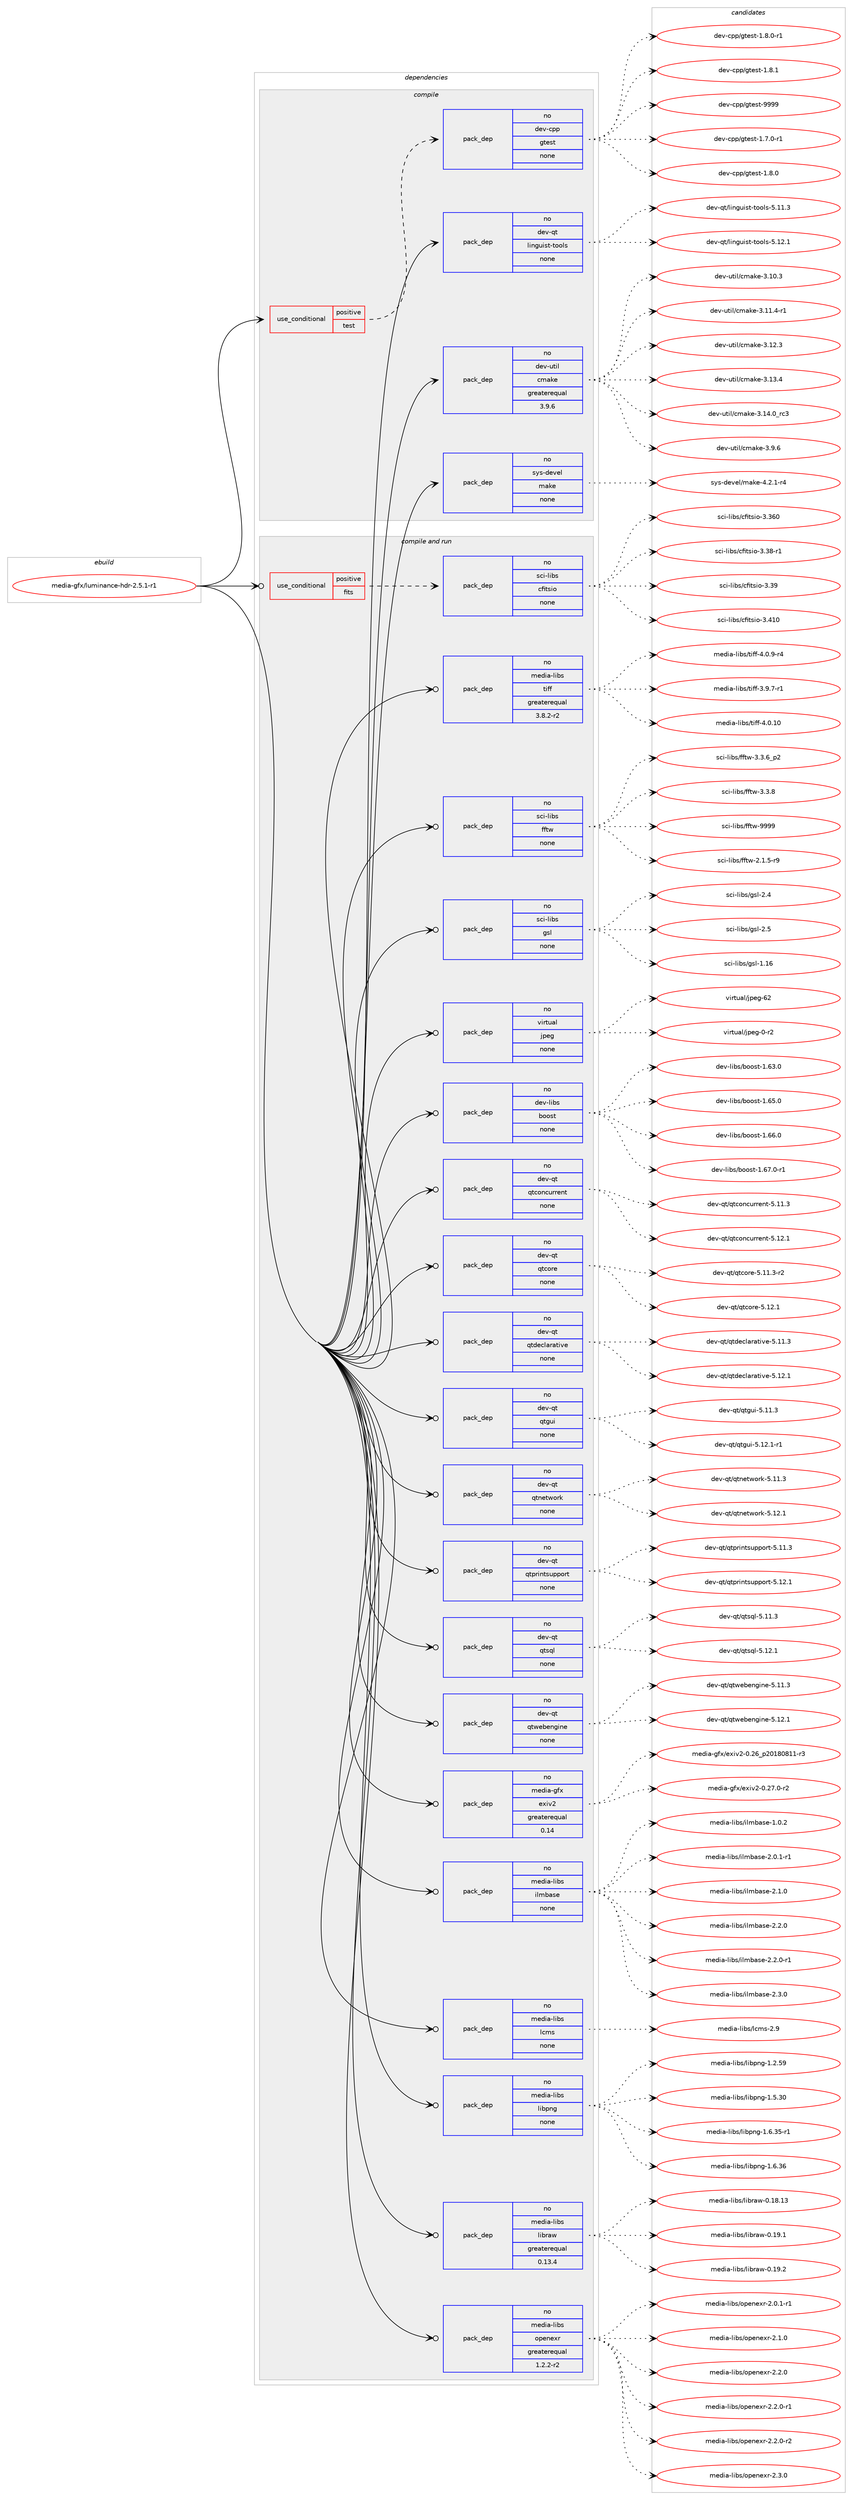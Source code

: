 digraph prolog {

# *************
# Graph options
# *************

newrank=true;
concentrate=true;
compound=true;
graph [rankdir=LR,fontname=Helvetica,fontsize=10,ranksep=1.5];#, ranksep=2.5, nodesep=0.2];
edge  [arrowhead=vee];
node  [fontname=Helvetica,fontsize=10];

# **********
# The ebuild
# **********

subgraph cluster_leftcol {
color=gray;
rank=same;
label=<<i>ebuild</i>>;
id [label="media-gfx/luminance-hdr-2.5.1-r1", color=red, width=4, href="../media-gfx/luminance-hdr-2.5.1-r1.svg"];
}

# ****************
# The dependencies
# ****************

subgraph cluster_midcol {
color=gray;
label=<<i>dependencies</i>>;
subgraph cluster_compile {
fillcolor="#eeeeee";
style=filled;
label=<<i>compile</i>>;
subgraph cond433133 {
dependency1606439 [label=<<TABLE BORDER="0" CELLBORDER="1" CELLSPACING="0" CELLPADDING="4"><TR><TD ROWSPAN="3" CELLPADDING="10">use_conditional</TD></TR><TR><TD>positive</TD></TR><TR><TD>test</TD></TR></TABLE>>, shape=none, color=red];
subgraph pack1147697 {
dependency1606440 [label=<<TABLE BORDER="0" CELLBORDER="1" CELLSPACING="0" CELLPADDING="4" WIDTH="220"><TR><TD ROWSPAN="6" CELLPADDING="30">pack_dep</TD></TR><TR><TD WIDTH="110">no</TD></TR><TR><TD>dev-cpp</TD></TR><TR><TD>gtest</TD></TR><TR><TD>none</TD></TR><TR><TD></TD></TR></TABLE>>, shape=none, color=blue];
}
dependency1606439:e -> dependency1606440:w [weight=20,style="dashed",arrowhead="vee"];
}
id:e -> dependency1606439:w [weight=20,style="solid",arrowhead="vee"];
subgraph pack1147698 {
dependency1606441 [label=<<TABLE BORDER="0" CELLBORDER="1" CELLSPACING="0" CELLPADDING="4" WIDTH="220"><TR><TD ROWSPAN="6" CELLPADDING="30">pack_dep</TD></TR><TR><TD WIDTH="110">no</TD></TR><TR><TD>dev-qt</TD></TR><TR><TD>linguist-tools</TD></TR><TR><TD>none</TD></TR><TR><TD></TD></TR></TABLE>>, shape=none, color=blue];
}
id:e -> dependency1606441:w [weight=20,style="solid",arrowhead="vee"];
subgraph pack1147699 {
dependency1606442 [label=<<TABLE BORDER="0" CELLBORDER="1" CELLSPACING="0" CELLPADDING="4" WIDTH="220"><TR><TD ROWSPAN="6" CELLPADDING="30">pack_dep</TD></TR><TR><TD WIDTH="110">no</TD></TR><TR><TD>dev-util</TD></TR><TR><TD>cmake</TD></TR><TR><TD>greaterequal</TD></TR><TR><TD>3.9.6</TD></TR></TABLE>>, shape=none, color=blue];
}
id:e -> dependency1606442:w [weight=20,style="solid",arrowhead="vee"];
subgraph pack1147700 {
dependency1606443 [label=<<TABLE BORDER="0" CELLBORDER="1" CELLSPACING="0" CELLPADDING="4" WIDTH="220"><TR><TD ROWSPAN="6" CELLPADDING="30">pack_dep</TD></TR><TR><TD WIDTH="110">no</TD></TR><TR><TD>sys-devel</TD></TR><TR><TD>make</TD></TR><TR><TD>none</TD></TR><TR><TD></TD></TR></TABLE>>, shape=none, color=blue];
}
id:e -> dependency1606443:w [weight=20,style="solid",arrowhead="vee"];
}
subgraph cluster_compileandrun {
fillcolor="#eeeeee";
style=filled;
label=<<i>compile and run</i>>;
subgraph cond433134 {
dependency1606444 [label=<<TABLE BORDER="0" CELLBORDER="1" CELLSPACING="0" CELLPADDING="4"><TR><TD ROWSPAN="3" CELLPADDING="10">use_conditional</TD></TR><TR><TD>positive</TD></TR><TR><TD>fits</TD></TR></TABLE>>, shape=none, color=red];
subgraph pack1147701 {
dependency1606445 [label=<<TABLE BORDER="0" CELLBORDER="1" CELLSPACING="0" CELLPADDING="4" WIDTH="220"><TR><TD ROWSPAN="6" CELLPADDING="30">pack_dep</TD></TR><TR><TD WIDTH="110">no</TD></TR><TR><TD>sci-libs</TD></TR><TR><TD>cfitsio</TD></TR><TR><TD>none</TD></TR><TR><TD></TD></TR></TABLE>>, shape=none, color=blue];
}
dependency1606444:e -> dependency1606445:w [weight=20,style="dashed",arrowhead="vee"];
}
id:e -> dependency1606444:w [weight=20,style="solid",arrowhead="odotvee"];
subgraph pack1147702 {
dependency1606446 [label=<<TABLE BORDER="0" CELLBORDER="1" CELLSPACING="0" CELLPADDING="4" WIDTH="220"><TR><TD ROWSPAN="6" CELLPADDING="30">pack_dep</TD></TR><TR><TD WIDTH="110">no</TD></TR><TR><TD>dev-libs</TD></TR><TR><TD>boost</TD></TR><TR><TD>none</TD></TR><TR><TD></TD></TR></TABLE>>, shape=none, color=blue];
}
id:e -> dependency1606446:w [weight=20,style="solid",arrowhead="odotvee"];
subgraph pack1147703 {
dependency1606447 [label=<<TABLE BORDER="0" CELLBORDER="1" CELLSPACING="0" CELLPADDING="4" WIDTH="220"><TR><TD ROWSPAN="6" CELLPADDING="30">pack_dep</TD></TR><TR><TD WIDTH="110">no</TD></TR><TR><TD>dev-qt</TD></TR><TR><TD>qtconcurrent</TD></TR><TR><TD>none</TD></TR><TR><TD></TD></TR></TABLE>>, shape=none, color=blue];
}
id:e -> dependency1606447:w [weight=20,style="solid",arrowhead="odotvee"];
subgraph pack1147704 {
dependency1606448 [label=<<TABLE BORDER="0" CELLBORDER="1" CELLSPACING="0" CELLPADDING="4" WIDTH="220"><TR><TD ROWSPAN="6" CELLPADDING="30">pack_dep</TD></TR><TR><TD WIDTH="110">no</TD></TR><TR><TD>dev-qt</TD></TR><TR><TD>qtcore</TD></TR><TR><TD>none</TD></TR><TR><TD></TD></TR></TABLE>>, shape=none, color=blue];
}
id:e -> dependency1606448:w [weight=20,style="solid",arrowhead="odotvee"];
subgraph pack1147705 {
dependency1606449 [label=<<TABLE BORDER="0" CELLBORDER="1" CELLSPACING="0" CELLPADDING="4" WIDTH="220"><TR><TD ROWSPAN="6" CELLPADDING="30">pack_dep</TD></TR><TR><TD WIDTH="110">no</TD></TR><TR><TD>dev-qt</TD></TR><TR><TD>qtdeclarative</TD></TR><TR><TD>none</TD></TR><TR><TD></TD></TR></TABLE>>, shape=none, color=blue];
}
id:e -> dependency1606449:w [weight=20,style="solid",arrowhead="odotvee"];
subgraph pack1147706 {
dependency1606450 [label=<<TABLE BORDER="0" CELLBORDER="1" CELLSPACING="0" CELLPADDING="4" WIDTH="220"><TR><TD ROWSPAN="6" CELLPADDING="30">pack_dep</TD></TR><TR><TD WIDTH="110">no</TD></TR><TR><TD>dev-qt</TD></TR><TR><TD>qtgui</TD></TR><TR><TD>none</TD></TR><TR><TD></TD></TR></TABLE>>, shape=none, color=blue];
}
id:e -> dependency1606450:w [weight=20,style="solid",arrowhead="odotvee"];
subgraph pack1147707 {
dependency1606451 [label=<<TABLE BORDER="0" CELLBORDER="1" CELLSPACING="0" CELLPADDING="4" WIDTH="220"><TR><TD ROWSPAN="6" CELLPADDING="30">pack_dep</TD></TR><TR><TD WIDTH="110">no</TD></TR><TR><TD>dev-qt</TD></TR><TR><TD>qtnetwork</TD></TR><TR><TD>none</TD></TR><TR><TD></TD></TR></TABLE>>, shape=none, color=blue];
}
id:e -> dependency1606451:w [weight=20,style="solid",arrowhead="odotvee"];
subgraph pack1147708 {
dependency1606452 [label=<<TABLE BORDER="0" CELLBORDER="1" CELLSPACING="0" CELLPADDING="4" WIDTH="220"><TR><TD ROWSPAN="6" CELLPADDING="30">pack_dep</TD></TR><TR><TD WIDTH="110">no</TD></TR><TR><TD>dev-qt</TD></TR><TR><TD>qtprintsupport</TD></TR><TR><TD>none</TD></TR><TR><TD></TD></TR></TABLE>>, shape=none, color=blue];
}
id:e -> dependency1606452:w [weight=20,style="solid",arrowhead="odotvee"];
subgraph pack1147709 {
dependency1606453 [label=<<TABLE BORDER="0" CELLBORDER="1" CELLSPACING="0" CELLPADDING="4" WIDTH="220"><TR><TD ROWSPAN="6" CELLPADDING="30">pack_dep</TD></TR><TR><TD WIDTH="110">no</TD></TR><TR><TD>dev-qt</TD></TR><TR><TD>qtsql</TD></TR><TR><TD>none</TD></TR><TR><TD></TD></TR></TABLE>>, shape=none, color=blue];
}
id:e -> dependency1606453:w [weight=20,style="solid",arrowhead="odotvee"];
subgraph pack1147710 {
dependency1606454 [label=<<TABLE BORDER="0" CELLBORDER="1" CELLSPACING="0" CELLPADDING="4" WIDTH="220"><TR><TD ROWSPAN="6" CELLPADDING="30">pack_dep</TD></TR><TR><TD WIDTH="110">no</TD></TR><TR><TD>dev-qt</TD></TR><TR><TD>qtwebengine</TD></TR><TR><TD>none</TD></TR><TR><TD></TD></TR></TABLE>>, shape=none, color=blue];
}
id:e -> dependency1606454:w [weight=20,style="solid",arrowhead="odotvee"];
subgraph pack1147711 {
dependency1606455 [label=<<TABLE BORDER="0" CELLBORDER="1" CELLSPACING="0" CELLPADDING="4" WIDTH="220"><TR><TD ROWSPAN="6" CELLPADDING="30">pack_dep</TD></TR><TR><TD WIDTH="110">no</TD></TR><TR><TD>media-gfx</TD></TR><TR><TD>exiv2</TD></TR><TR><TD>greaterequal</TD></TR><TR><TD>0.14</TD></TR></TABLE>>, shape=none, color=blue];
}
id:e -> dependency1606455:w [weight=20,style="solid",arrowhead="odotvee"];
subgraph pack1147712 {
dependency1606456 [label=<<TABLE BORDER="0" CELLBORDER="1" CELLSPACING="0" CELLPADDING="4" WIDTH="220"><TR><TD ROWSPAN="6" CELLPADDING="30">pack_dep</TD></TR><TR><TD WIDTH="110">no</TD></TR><TR><TD>media-libs</TD></TR><TR><TD>ilmbase</TD></TR><TR><TD>none</TD></TR><TR><TD></TD></TR></TABLE>>, shape=none, color=blue];
}
id:e -> dependency1606456:w [weight=20,style="solid",arrowhead="odotvee"];
subgraph pack1147713 {
dependency1606457 [label=<<TABLE BORDER="0" CELLBORDER="1" CELLSPACING="0" CELLPADDING="4" WIDTH="220"><TR><TD ROWSPAN="6" CELLPADDING="30">pack_dep</TD></TR><TR><TD WIDTH="110">no</TD></TR><TR><TD>media-libs</TD></TR><TR><TD>lcms</TD></TR><TR><TD>none</TD></TR><TR><TD></TD></TR></TABLE>>, shape=none, color=blue];
}
id:e -> dependency1606457:w [weight=20,style="solid",arrowhead="odotvee"];
subgraph pack1147714 {
dependency1606458 [label=<<TABLE BORDER="0" CELLBORDER="1" CELLSPACING="0" CELLPADDING="4" WIDTH="220"><TR><TD ROWSPAN="6" CELLPADDING="30">pack_dep</TD></TR><TR><TD WIDTH="110">no</TD></TR><TR><TD>media-libs</TD></TR><TR><TD>libpng</TD></TR><TR><TD>none</TD></TR><TR><TD></TD></TR></TABLE>>, shape=none, color=blue];
}
id:e -> dependency1606458:w [weight=20,style="solid",arrowhead="odotvee"];
subgraph pack1147715 {
dependency1606459 [label=<<TABLE BORDER="0" CELLBORDER="1" CELLSPACING="0" CELLPADDING="4" WIDTH="220"><TR><TD ROWSPAN="6" CELLPADDING="30">pack_dep</TD></TR><TR><TD WIDTH="110">no</TD></TR><TR><TD>media-libs</TD></TR><TR><TD>libraw</TD></TR><TR><TD>greaterequal</TD></TR><TR><TD>0.13.4</TD></TR></TABLE>>, shape=none, color=blue];
}
id:e -> dependency1606459:w [weight=20,style="solid",arrowhead="odotvee"];
subgraph pack1147716 {
dependency1606460 [label=<<TABLE BORDER="0" CELLBORDER="1" CELLSPACING="0" CELLPADDING="4" WIDTH="220"><TR><TD ROWSPAN="6" CELLPADDING="30">pack_dep</TD></TR><TR><TD WIDTH="110">no</TD></TR><TR><TD>media-libs</TD></TR><TR><TD>openexr</TD></TR><TR><TD>greaterequal</TD></TR><TR><TD>1.2.2-r2</TD></TR></TABLE>>, shape=none, color=blue];
}
id:e -> dependency1606460:w [weight=20,style="solid",arrowhead="odotvee"];
subgraph pack1147717 {
dependency1606461 [label=<<TABLE BORDER="0" CELLBORDER="1" CELLSPACING="0" CELLPADDING="4" WIDTH="220"><TR><TD ROWSPAN="6" CELLPADDING="30">pack_dep</TD></TR><TR><TD WIDTH="110">no</TD></TR><TR><TD>media-libs</TD></TR><TR><TD>tiff</TD></TR><TR><TD>greaterequal</TD></TR><TR><TD>3.8.2-r2</TD></TR></TABLE>>, shape=none, color=blue];
}
id:e -> dependency1606461:w [weight=20,style="solid",arrowhead="odotvee"];
subgraph pack1147718 {
dependency1606462 [label=<<TABLE BORDER="0" CELLBORDER="1" CELLSPACING="0" CELLPADDING="4" WIDTH="220"><TR><TD ROWSPAN="6" CELLPADDING="30">pack_dep</TD></TR><TR><TD WIDTH="110">no</TD></TR><TR><TD>sci-libs</TD></TR><TR><TD>fftw</TD></TR><TR><TD>none</TD></TR><TR><TD></TD></TR></TABLE>>, shape=none, color=blue];
}
id:e -> dependency1606462:w [weight=20,style="solid",arrowhead="odotvee"];
subgraph pack1147719 {
dependency1606463 [label=<<TABLE BORDER="0" CELLBORDER="1" CELLSPACING="0" CELLPADDING="4" WIDTH="220"><TR><TD ROWSPAN="6" CELLPADDING="30">pack_dep</TD></TR><TR><TD WIDTH="110">no</TD></TR><TR><TD>sci-libs</TD></TR><TR><TD>gsl</TD></TR><TR><TD>none</TD></TR><TR><TD></TD></TR></TABLE>>, shape=none, color=blue];
}
id:e -> dependency1606463:w [weight=20,style="solid",arrowhead="odotvee"];
subgraph pack1147720 {
dependency1606464 [label=<<TABLE BORDER="0" CELLBORDER="1" CELLSPACING="0" CELLPADDING="4" WIDTH="220"><TR><TD ROWSPAN="6" CELLPADDING="30">pack_dep</TD></TR><TR><TD WIDTH="110">no</TD></TR><TR><TD>virtual</TD></TR><TR><TD>jpeg</TD></TR><TR><TD>none</TD></TR><TR><TD></TD></TR></TABLE>>, shape=none, color=blue];
}
id:e -> dependency1606464:w [weight=20,style="solid",arrowhead="odotvee"];
}
subgraph cluster_run {
fillcolor="#eeeeee";
style=filled;
label=<<i>run</i>>;
}
}

# **************
# The candidates
# **************

subgraph cluster_choices {
rank=same;
color=gray;
label=<<i>candidates</i>>;

subgraph choice1147697 {
color=black;
nodesep=1;
choice1001011184599112112471031161011151164549465546484511449 [label="dev-cpp/gtest-1.7.0-r1", color=red, width=4,href="../dev-cpp/gtest-1.7.0-r1.svg"];
choice100101118459911211247103116101115116454946564648 [label="dev-cpp/gtest-1.8.0", color=red, width=4,href="../dev-cpp/gtest-1.8.0.svg"];
choice1001011184599112112471031161011151164549465646484511449 [label="dev-cpp/gtest-1.8.0-r1", color=red, width=4,href="../dev-cpp/gtest-1.8.0-r1.svg"];
choice100101118459911211247103116101115116454946564649 [label="dev-cpp/gtest-1.8.1", color=red, width=4,href="../dev-cpp/gtest-1.8.1.svg"];
choice1001011184599112112471031161011151164557575757 [label="dev-cpp/gtest-9999", color=red, width=4,href="../dev-cpp/gtest-9999.svg"];
dependency1606440:e -> choice1001011184599112112471031161011151164549465546484511449:w [style=dotted,weight="100"];
dependency1606440:e -> choice100101118459911211247103116101115116454946564648:w [style=dotted,weight="100"];
dependency1606440:e -> choice1001011184599112112471031161011151164549465646484511449:w [style=dotted,weight="100"];
dependency1606440:e -> choice100101118459911211247103116101115116454946564649:w [style=dotted,weight="100"];
dependency1606440:e -> choice1001011184599112112471031161011151164557575757:w [style=dotted,weight="100"];
}
subgraph choice1147698 {
color=black;
nodesep=1;
choice10010111845113116471081051101031171051151164511611111110811545534649494651 [label="dev-qt/linguist-tools-5.11.3", color=red, width=4,href="../dev-qt/linguist-tools-5.11.3.svg"];
choice10010111845113116471081051101031171051151164511611111110811545534649504649 [label="dev-qt/linguist-tools-5.12.1", color=red, width=4,href="../dev-qt/linguist-tools-5.12.1.svg"];
dependency1606441:e -> choice10010111845113116471081051101031171051151164511611111110811545534649494651:w [style=dotted,weight="100"];
dependency1606441:e -> choice10010111845113116471081051101031171051151164511611111110811545534649504649:w [style=dotted,weight="100"];
}
subgraph choice1147699 {
color=black;
nodesep=1;
choice1001011184511711610510847991099710710145514649484651 [label="dev-util/cmake-3.10.3", color=red, width=4,href="../dev-util/cmake-3.10.3.svg"];
choice10010111845117116105108479910997107101455146494946524511449 [label="dev-util/cmake-3.11.4-r1", color=red, width=4,href="../dev-util/cmake-3.11.4-r1.svg"];
choice1001011184511711610510847991099710710145514649504651 [label="dev-util/cmake-3.12.3", color=red, width=4,href="../dev-util/cmake-3.12.3.svg"];
choice1001011184511711610510847991099710710145514649514652 [label="dev-util/cmake-3.13.4", color=red, width=4,href="../dev-util/cmake-3.13.4.svg"];
choice1001011184511711610510847991099710710145514649524648951149951 [label="dev-util/cmake-3.14.0_rc3", color=red, width=4,href="../dev-util/cmake-3.14.0_rc3.svg"];
choice10010111845117116105108479910997107101455146574654 [label="dev-util/cmake-3.9.6", color=red, width=4,href="../dev-util/cmake-3.9.6.svg"];
dependency1606442:e -> choice1001011184511711610510847991099710710145514649484651:w [style=dotted,weight="100"];
dependency1606442:e -> choice10010111845117116105108479910997107101455146494946524511449:w [style=dotted,weight="100"];
dependency1606442:e -> choice1001011184511711610510847991099710710145514649504651:w [style=dotted,weight="100"];
dependency1606442:e -> choice1001011184511711610510847991099710710145514649514652:w [style=dotted,weight="100"];
dependency1606442:e -> choice1001011184511711610510847991099710710145514649524648951149951:w [style=dotted,weight="100"];
dependency1606442:e -> choice10010111845117116105108479910997107101455146574654:w [style=dotted,weight="100"];
}
subgraph choice1147700 {
color=black;
nodesep=1;
choice1151211154510010111810110847109971071014552465046494511452 [label="sys-devel/make-4.2.1-r4", color=red, width=4,href="../sys-devel/make-4.2.1-r4.svg"];
dependency1606443:e -> choice1151211154510010111810110847109971071014552465046494511452:w [style=dotted,weight="100"];
}
subgraph choice1147701 {
color=black;
nodesep=1;
choice1159910545108105981154799102105116115105111455146515448 [label="sci-libs/cfitsio-3.360", color=red, width=4,href="../sci-libs/cfitsio-3.360.svg"];
choice115991054510810598115479910210511611510511145514651564511449 [label="sci-libs/cfitsio-3.38-r1", color=red, width=4,href="../sci-libs/cfitsio-3.38-r1.svg"];
choice11599105451081059811547991021051161151051114551465157 [label="sci-libs/cfitsio-3.39", color=red, width=4,href="../sci-libs/cfitsio-3.39.svg"];
choice1159910545108105981154799102105116115105111455146524948 [label="sci-libs/cfitsio-3.410", color=red, width=4,href="../sci-libs/cfitsio-3.410.svg"];
dependency1606445:e -> choice1159910545108105981154799102105116115105111455146515448:w [style=dotted,weight="100"];
dependency1606445:e -> choice115991054510810598115479910210511611510511145514651564511449:w [style=dotted,weight="100"];
dependency1606445:e -> choice11599105451081059811547991021051161151051114551465157:w [style=dotted,weight="100"];
dependency1606445:e -> choice1159910545108105981154799102105116115105111455146524948:w [style=dotted,weight="100"];
}
subgraph choice1147702 {
color=black;
nodesep=1;
choice1001011184510810598115479811111111511645494654514648 [label="dev-libs/boost-1.63.0", color=red, width=4,href="../dev-libs/boost-1.63.0.svg"];
choice1001011184510810598115479811111111511645494654534648 [label="dev-libs/boost-1.65.0", color=red, width=4,href="../dev-libs/boost-1.65.0.svg"];
choice1001011184510810598115479811111111511645494654544648 [label="dev-libs/boost-1.66.0", color=red, width=4,href="../dev-libs/boost-1.66.0.svg"];
choice10010111845108105981154798111111115116454946545546484511449 [label="dev-libs/boost-1.67.0-r1", color=red, width=4,href="../dev-libs/boost-1.67.0-r1.svg"];
dependency1606446:e -> choice1001011184510810598115479811111111511645494654514648:w [style=dotted,weight="100"];
dependency1606446:e -> choice1001011184510810598115479811111111511645494654534648:w [style=dotted,weight="100"];
dependency1606446:e -> choice1001011184510810598115479811111111511645494654544648:w [style=dotted,weight="100"];
dependency1606446:e -> choice10010111845108105981154798111111115116454946545546484511449:w [style=dotted,weight="100"];
}
subgraph choice1147703 {
color=black;
nodesep=1;
choice1001011184511311647113116991111109911711411410111011645534649494651 [label="dev-qt/qtconcurrent-5.11.3", color=red, width=4,href="../dev-qt/qtconcurrent-5.11.3.svg"];
choice1001011184511311647113116991111109911711411410111011645534649504649 [label="dev-qt/qtconcurrent-5.12.1", color=red, width=4,href="../dev-qt/qtconcurrent-5.12.1.svg"];
dependency1606447:e -> choice1001011184511311647113116991111109911711411410111011645534649494651:w [style=dotted,weight="100"];
dependency1606447:e -> choice1001011184511311647113116991111109911711411410111011645534649504649:w [style=dotted,weight="100"];
}
subgraph choice1147704 {
color=black;
nodesep=1;
choice100101118451131164711311699111114101455346494946514511450 [label="dev-qt/qtcore-5.11.3-r2", color=red, width=4,href="../dev-qt/qtcore-5.11.3-r2.svg"];
choice10010111845113116471131169911111410145534649504649 [label="dev-qt/qtcore-5.12.1", color=red, width=4,href="../dev-qt/qtcore-5.12.1.svg"];
dependency1606448:e -> choice100101118451131164711311699111114101455346494946514511450:w [style=dotted,weight="100"];
dependency1606448:e -> choice10010111845113116471131169911111410145534649504649:w [style=dotted,weight="100"];
}
subgraph choice1147705 {
color=black;
nodesep=1;
choice100101118451131164711311610010199108971149711610511810145534649494651 [label="dev-qt/qtdeclarative-5.11.3", color=red, width=4,href="../dev-qt/qtdeclarative-5.11.3.svg"];
choice100101118451131164711311610010199108971149711610511810145534649504649 [label="dev-qt/qtdeclarative-5.12.1", color=red, width=4,href="../dev-qt/qtdeclarative-5.12.1.svg"];
dependency1606449:e -> choice100101118451131164711311610010199108971149711610511810145534649494651:w [style=dotted,weight="100"];
dependency1606449:e -> choice100101118451131164711311610010199108971149711610511810145534649504649:w [style=dotted,weight="100"];
}
subgraph choice1147706 {
color=black;
nodesep=1;
choice100101118451131164711311610311710545534649494651 [label="dev-qt/qtgui-5.11.3", color=red, width=4,href="../dev-qt/qtgui-5.11.3.svg"];
choice1001011184511311647113116103117105455346495046494511449 [label="dev-qt/qtgui-5.12.1-r1", color=red, width=4,href="../dev-qt/qtgui-5.12.1-r1.svg"];
dependency1606450:e -> choice100101118451131164711311610311710545534649494651:w [style=dotted,weight="100"];
dependency1606450:e -> choice1001011184511311647113116103117105455346495046494511449:w [style=dotted,weight="100"];
}
subgraph choice1147707 {
color=black;
nodesep=1;
choice100101118451131164711311611010111611911111410745534649494651 [label="dev-qt/qtnetwork-5.11.3", color=red, width=4,href="../dev-qt/qtnetwork-5.11.3.svg"];
choice100101118451131164711311611010111611911111410745534649504649 [label="dev-qt/qtnetwork-5.12.1", color=red, width=4,href="../dev-qt/qtnetwork-5.12.1.svg"];
dependency1606451:e -> choice100101118451131164711311611010111611911111410745534649494651:w [style=dotted,weight="100"];
dependency1606451:e -> choice100101118451131164711311611010111611911111410745534649504649:w [style=dotted,weight="100"];
}
subgraph choice1147708 {
color=black;
nodesep=1;
choice100101118451131164711311611211410511011611511711211211111411645534649494651 [label="dev-qt/qtprintsupport-5.11.3", color=red, width=4,href="../dev-qt/qtprintsupport-5.11.3.svg"];
choice100101118451131164711311611211410511011611511711211211111411645534649504649 [label="dev-qt/qtprintsupport-5.12.1", color=red, width=4,href="../dev-qt/qtprintsupport-5.12.1.svg"];
dependency1606452:e -> choice100101118451131164711311611211410511011611511711211211111411645534649494651:w [style=dotted,weight="100"];
dependency1606452:e -> choice100101118451131164711311611211410511011611511711211211111411645534649504649:w [style=dotted,weight="100"];
}
subgraph choice1147709 {
color=black;
nodesep=1;
choice100101118451131164711311611511310845534649494651 [label="dev-qt/qtsql-5.11.3", color=red, width=4,href="../dev-qt/qtsql-5.11.3.svg"];
choice100101118451131164711311611511310845534649504649 [label="dev-qt/qtsql-5.12.1", color=red, width=4,href="../dev-qt/qtsql-5.12.1.svg"];
dependency1606453:e -> choice100101118451131164711311611511310845534649494651:w [style=dotted,weight="100"];
dependency1606453:e -> choice100101118451131164711311611511310845534649504649:w [style=dotted,weight="100"];
}
subgraph choice1147710 {
color=black;
nodesep=1;
choice10010111845113116471131161191019810111010310511010145534649494651 [label="dev-qt/qtwebengine-5.11.3", color=red, width=4,href="../dev-qt/qtwebengine-5.11.3.svg"];
choice10010111845113116471131161191019810111010310511010145534649504649 [label="dev-qt/qtwebengine-5.12.1", color=red, width=4,href="../dev-qt/qtwebengine-5.12.1.svg"];
dependency1606454:e -> choice10010111845113116471131161191019810111010310511010145534649494651:w [style=dotted,weight="100"];
dependency1606454:e -> choice10010111845113116471131161191019810111010310511010145534649504649:w [style=dotted,weight="100"];
}
subgraph choice1147711 {
color=black;
nodesep=1;
choice1091011001059745103102120471011201051185045484650549511250484956485649494511451 [label="media-gfx/exiv2-0.26_p20180811-r3", color=red, width=4,href="../media-gfx/exiv2-0.26_p20180811-r3.svg"];
choice10910110010597451031021204710112010511850454846505546484511450 [label="media-gfx/exiv2-0.27.0-r2", color=red, width=4,href="../media-gfx/exiv2-0.27.0-r2.svg"];
dependency1606455:e -> choice1091011001059745103102120471011201051185045484650549511250484956485649494511451:w [style=dotted,weight="100"];
dependency1606455:e -> choice10910110010597451031021204710112010511850454846505546484511450:w [style=dotted,weight="100"];
}
subgraph choice1147712 {
color=black;
nodesep=1;
choice109101100105974510810598115471051081099897115101454946484650 [label="media-libs/ilmbase-1.0.2", color=red, width=4,href="../media-libs/ilmbase-1.0.2.svg"];
choice1091011001059745108105981154710510810998971151014550464846494511449 [label="media-libs/ilmbase-2.0.1-r1", color=red, width=4,href="../media-libs/ilmbase-2.0.1-r1.svg"];
choice109101100105974510810598115471051081099897115101455046494648 [label="media-libs/ilmbase-2.1.0", color=red, width=4,href="../media-libs/ilmbase-2.1.0.svg"];
choice109101100105974510810598115471051081099897115101455046504648 [label="media-libs/ilmbase-2.2.0", color=red, width=4,href="../media-libs/ilmbase-2.2.0.svg"];
choice1091011001059745108105981154710510810998971151014550465046484511449 [label="media-libs/ilmbase-2.2.0-r1", color=red, width=4,href="../media-libs/ilmbase-2.2.0-r1.svg"];
choice109101100105974510810598115471051081099897115101455046514648 [label="media-libs/ilmbase-2.3.0", color=red, width=4,href="../media-libs/ilmbase-2.3.0.svg"];
dependency1606456:e -> choice109101100105974510810598115471051081099897115101454946484650:w [style=dotted,weight="100"];
dependency1606456:e -> choice1091011001059745108105981154710510810998971151014550464846494511449:w [style=dotted,weight="100"];
dependency1606456:e -> choice109101100105974510810598115471051081099897115101455046494648:w [style=dotted,weight="100"];
dependency1606456:e -> choice109101100105974510810598115471051081099897115101455046504648:w [style=dotted,weight="100"];
dependency1606456:e -> choice1091011001059745108105981154710510810998971151014550465046484511449:w [style=dotted,weight="100"];
dependency1606456:e -> choice109101100105974510810598115471051081099897115101455046514648:w [style=dotted,weight="100"];
}
subgraph choice1147713 {
color=black;
nodesep=1;
choice109101100105974510810598115471089910911545504657 [label="media-libs/lcms-2.9", color=red, width=4,href="../media-libs/lcms-2.9.svg"];
dependency1606457:e -> choice109101100105974510810598115471089910911545504657:w [style=dotted,weight="100"];
}
subgraph choice1147714 {
color=black;
nodesep=1;
choice109101100105974510810598115471081059811211010345494650465357 [label="media-libs/libpng-1.2.59", color=red, width=4,href="../media-libs/libpng-1.2.59.svg"];
choice109101100105974510810598115471081059811211010345494653465148 [label="media-libs/libpng-1.5.30", color=red, width=4,href="../media-libs/libpng-1.5.30.svg"];
choice1091011001059745108105981154710810598112110103454946544651534511449 [label="media-libs/libpng-1.6.35-r1", color=red, width=4,href="../media-libs/libpng-1.6.35-r1.svg"];
choice109101100105974510810598115471081059811211010345494654465154 [label="media-libs/libpng-1.6.36", color=red, width=4,href="../media-libs/libpng-1.6.36.svg"];
dependency1606458:e -> choice109101100105974510810598115471081059811211010345494650465357:w [style=dotted,weight="100"];
dependency1606458:e -> choice109101100105974510810598115471081059811211010345494653465148:w [style=dotted,weight="100"];
dependency1606458:e -> choice1091011001059745108105981154710810598112110103454946544651534511449:w [style=dotted,weight="100"];
dependency1606458:e -> choice109101100105974510810598115471081059811211010345494654465154:w [style=dotted,weight="100"];
}
subgraph choice1147715 {
color=black;
nodesep=1;
choice1091011001059745108105981154710810598114971194548464956464951 [label="media-libs/libraw-0.18.13", color=red, width=4,href="../media-libs/libraw-0.18.13.svg"];
choice10910110010597451081059811547108105981149711945484649574649 [label="media-libs/libraw-0.19.1", color=red, width=4,href="../media-libs/libraw-0.19.1.svg"];
choice10910110010597451081059811547108105981149711945484649574650 [label="media-libs/libraw-0.19.2", color=red, width=4,href="../media-libs/libraw-0.19.2.svg"];
dependency1606459:e -> choice1091011001059745108105981154710810598114971194548464956464951:w [style=dotted,weight="100"];
dependency1606459:e -> choice10910110010597451081059811547108105981149711945484649574649:w [style=dotted,weight="100"];
dependency1606459:e -> choice10910110010597451081059811547108105981149711945484649574650:w [style=dotted,weight="100"];
}
subgraph choice1147716 {
color=black;
nodesep=1;
choice109101100105974510810598115471111121011101011201144550464846494511449 [label="media-libs/openexr-2.0.1-r1", color=red, width=4,href="../media-libs/openexr-2.0.1-r1.svg"];
choice10910110010597451081059811547111112101110101120114455046494648 [label="media-libs/openexr-2.1.0", color=red, width=4,href="../media-libs/openexr-2.1.0.svg"];
choice10910110010597451081059811547111112101110101120114455046504648 [label="media-libs/openexr-2.2.0", color=red, width=4,href="../media-libs/openexr-2.2.0.svg"];
choice109101100105974510810598115471111121011101011201144550465046484511449 [label="media-libs/openexr-2.2.0-r1", color=red, width=4,href="../media-libs/openexr-2.2.0-r1.svg"];
choice109101100105974510810598115471111121011101011201144550465046484511450 [label="media-libs/openexr-2.2.0-r2", color=red, width=4,href="../media-libs/openexr-2.2.0-r2.svg"];
choice10910110010597451081059811547111112101110101120114455046514648 [label="media-libs/openexr-2.3.0", color=red, width=4,href="../media-libs/openexr-2.3.0.svg"];
dependency1606460:e -> choice109101100105974510810598115471111121011101011201144550464846494511449:w [style=dotted,weight="100"];
dependency1606460:e -> choice10910110010597451081059811547111112101110101120114455046494648:w [style=dotted,weight="100"];
dependency1606460:e -> choice10910110010597451081059811547111112101110101120114455046504648:w [style=dotted,weight="100"];
dependency1606460:e -> choice109101100105974510810598115471111121011101011201144550465046484511449:w [style=dotted,weight="100"];
dependency1606460:e -> choice109101100105974510810598115471111121011101011201144550465046484511450:w [style=dotted,weight="100"];
dependency1606460:e -> choice10910110010597451081059811547111112101110101120114455046514648:w [style=dotted,weight="100"];
}
subgraph choice1147717 {
color=black;
nodesep=1;
choice109101100105974510810598115471161051021024551465746554511449 [label="media-libs/tiff-3.9.7-r1", color=red, width=4,href="../media-libs/tiff-3.9.7-r1.svg"];
choice1091011001059745108105981154711610510210245524648464948 [label="media-libs/tiff-4.0.10", color=red, width=4,href="../media-libs/tiff-4.0.10.svg"];
choice109101100105974510810598115471161051021024552464846574511452 [label="media-libs/tiff-4.0.9-r4", color=red, width=4,href="../media-libs/tiff-4.0.9-r4.svg"];
dependency1606461:e -> choice109101100105974510810598115471161051021024551465746554511449:w [style=dotted,weight="100"];
dependency1606461:e -> choice1091011001059745108105981154711610510210245524648464948:w [style=dotted,weight="100"];
dependency1606461:e -> choice109101100105974510810598115471161051021024552464846574511452:w [style=dotted,weight="100"];
}
subgraph choice1147718 {
color=black;
nodesep=1;
choice115991054510810598115471021021161194550464946534511457 [label="sci-libs/fftw-2.1.5-r9", color=red, width=4,href="../sci-libs/fftw-2.1.5-r9.svg"];
choice115991054510810598115471021021161194551465146549511250 [label="sci-libs/fftw-3.3.6_p2", color=red, width=4,href="../sci-libs/fftw-3.3.6_p2.svg"];
choice11599105451081059811547102102116119455146514656 [label="sci-libs/fftw-3.3.8", color=red, width=4,href="../sci-libs/fftw-3.3.8.svg"];
choice115991054510810598115471021021161194557575757 [label="sci-libs/fftw-9999", color=red, width=4,href="../sci-libs/fftw-9999.svg"];
dependency1606462:e -> choice115991054510810598115471021021161194550464946534511457:w [style=dotted,weight="100"];
dependency1606462:e -> choice115991054510810598115471021021161194551465146549511250:w [style=dotted,weight="100"];
dependency1606462:e -> choice11599105451081059811547102102116119455146514656:w [style=dotted,weight="100"];
dependency1606462:e -> choice115991054510810598115471021021161194557575757:w [style=dotted,weight="100"];
}
subgraph choice1147719 {
color=black;
nodesep=1;
choice115991054510810598115471031151084549464954 [label="sci-libs/gsl-1.16", color=red, width=4,href="../sci-libs/gsl-1.16.svg"];
choice1159910545108105981154710311510845504652 [label="sci-libs/gsl-2.4", color=red, width=4,href="../sci-libs/gsl-2.4.svg"];
choice1159910545108105981154710311510845504653 [label="sci-libs/gsl-2.5", color=red, width=4,href="../sci-libs/gsl-2.5.svg"];
dependency1606463:e -> choice115991054510810598115471031151084549464954:w [style=dotted,weight="100"];
dependency1606463:e -> choice1159910545108105981154710311510845504652:w [style=dotted,weight="100"];
dependency1606463:e -> choice1159910545108105981154710311510845504653:w [style=dotted,weight="100"];
}
subgraph choice1147720 {
color=black;
nodesep=1;
choice118105114116117971084710611210110345484511450 [label="virtual/jpeg-0-r2", color=red, width=4,href="../virtual/jpeg-0-r2.svg"];
choice1181051141161179710847106112101103455450 [label="virtual/jpeg-62", color=red, width=4,href="../virtual/jpeg-62.svg"];
dependency1606464:e -> choice118105114116117971084710611210110345484511450:w [style=dotted,weight="100"];
dependency1606464:e -> choice1181051141161179710847106112101103455450:w [style=dotted,weight="100"];
}
}

}
